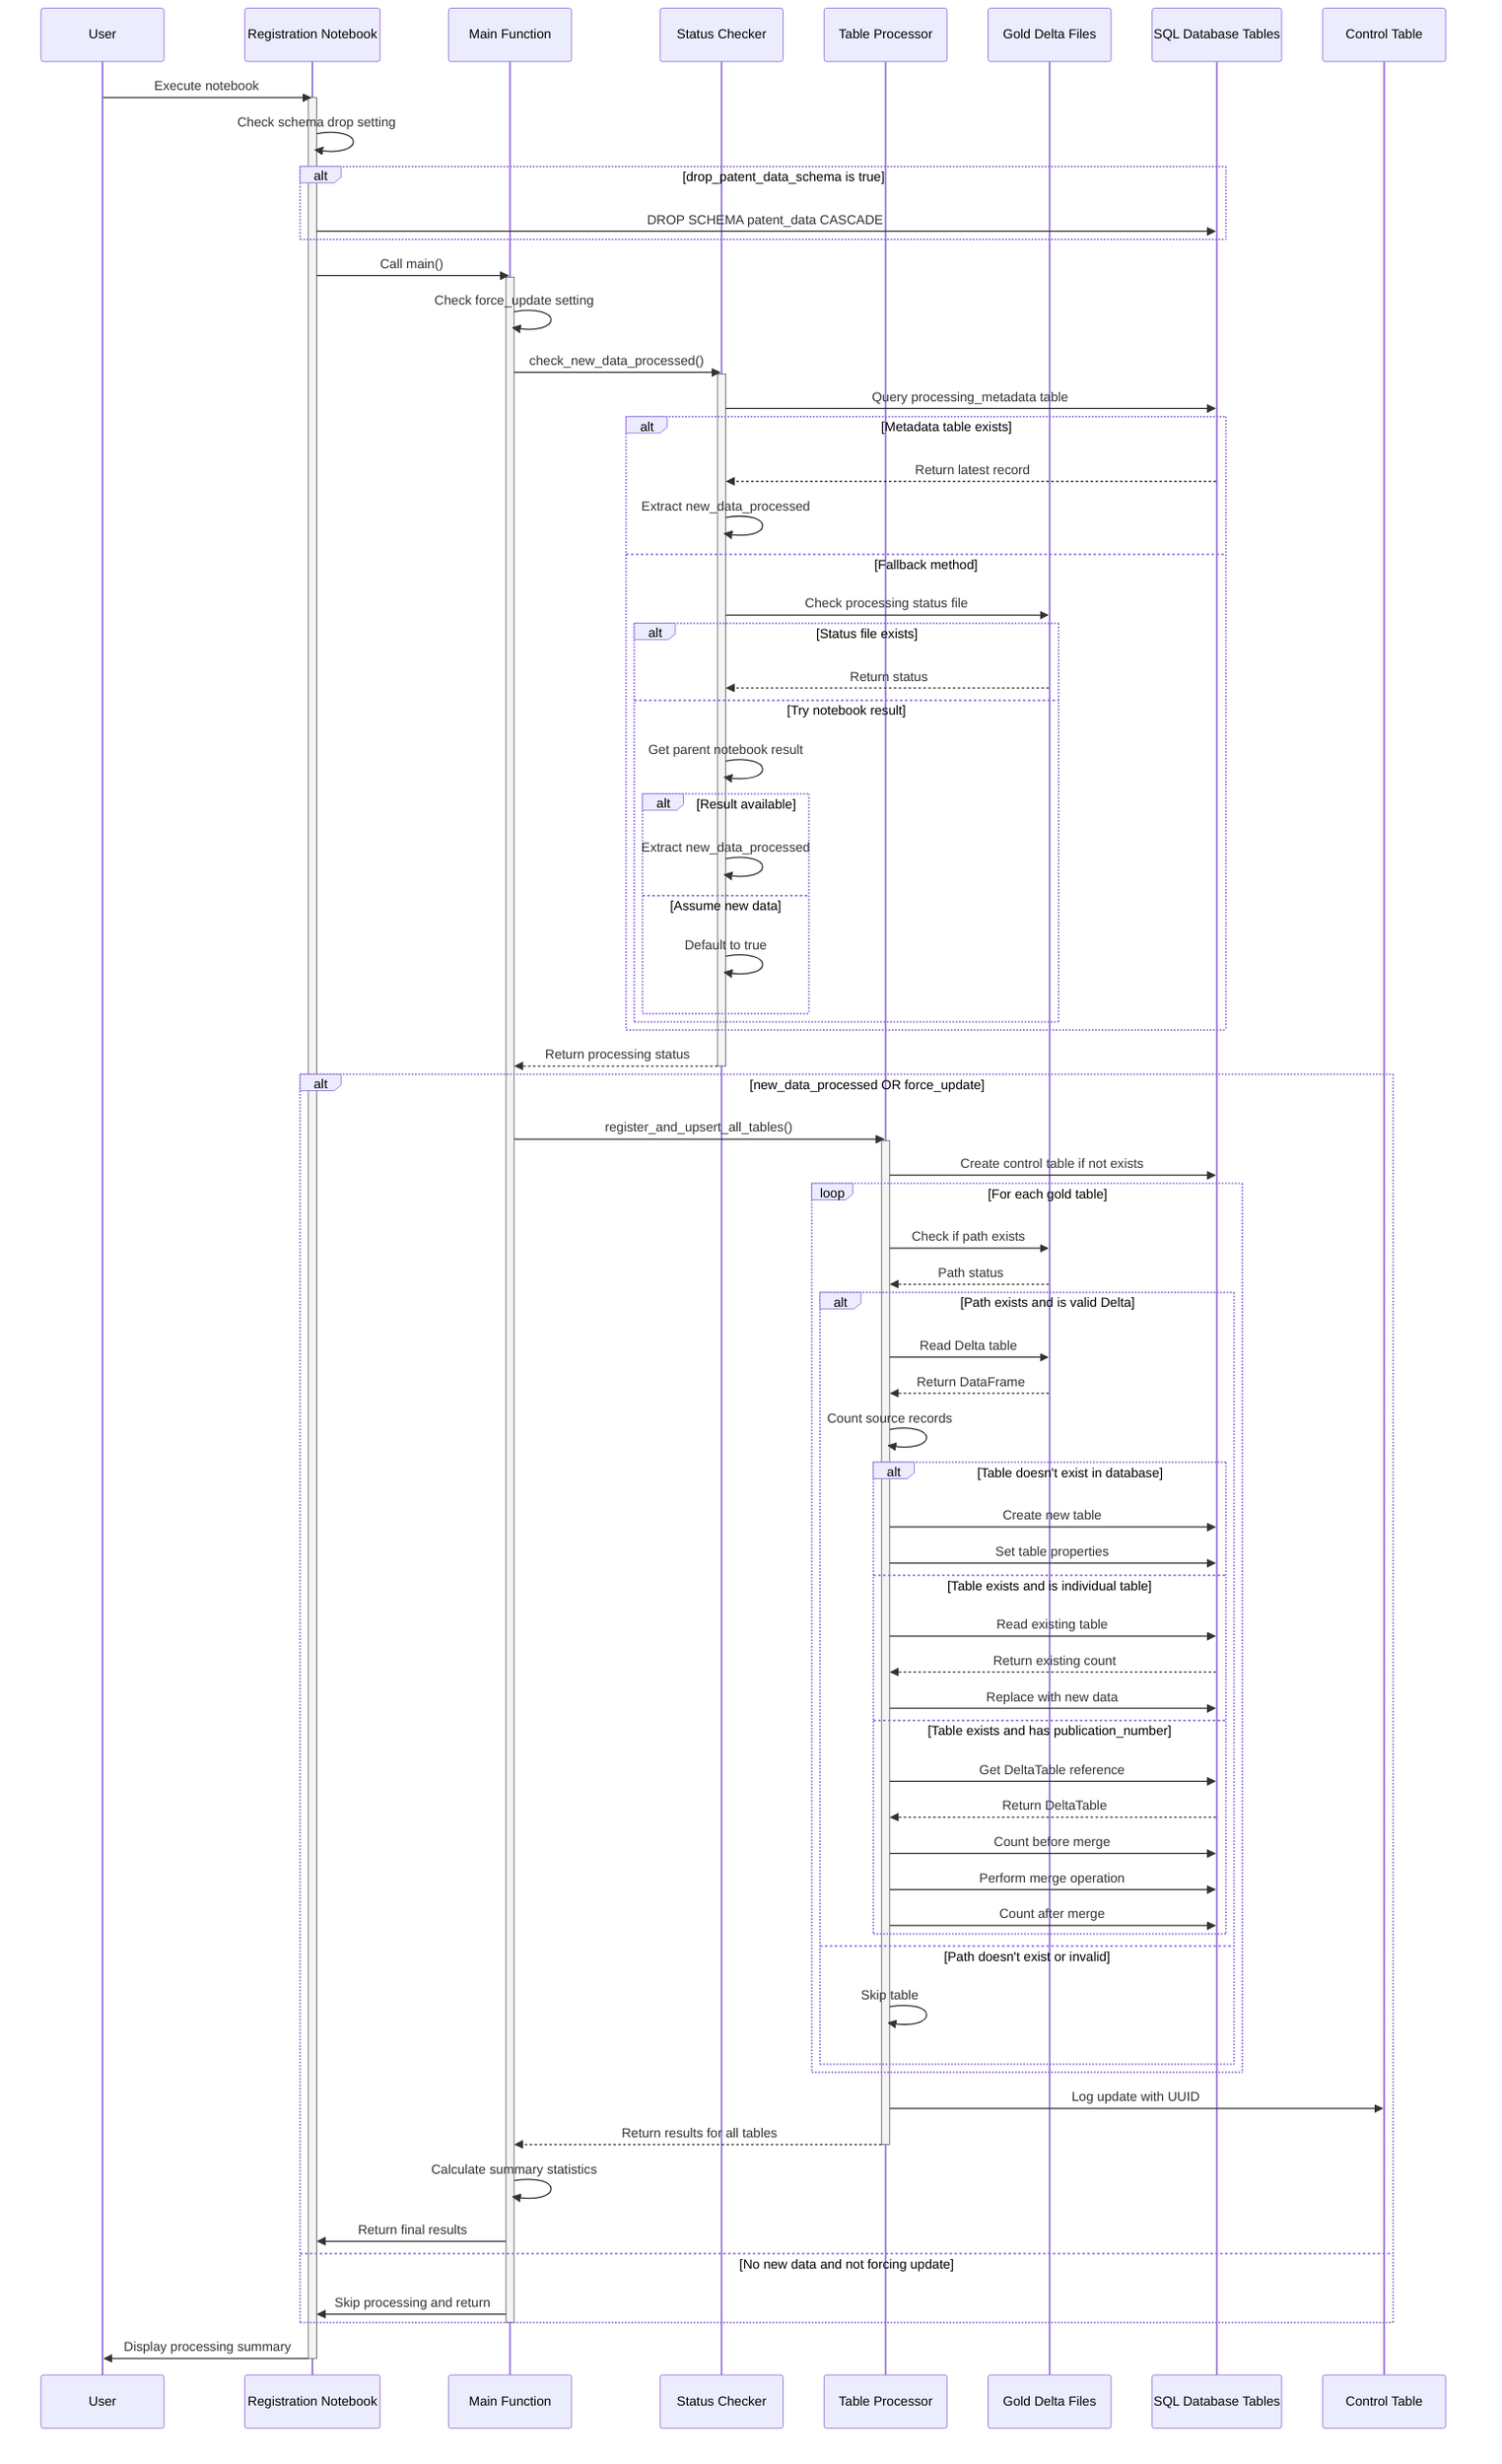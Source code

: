 sequenceDiagram
    participant User
    participant Notebook as Registration Notebook
    participant MainProcessor as Main Function
    participant StatusChecker as Status Checker
    participant Processor as Table Processor
    participant DeltaTables as Gold Delta Files
    participant SQLTables as SQL Database Tables
    participant ControlTable as Control Table

    User->>Notebook: Execute notebook
    activate Notebook
    
    Notebook->>Notebook: Check schema drop setting
    
    alt drop_patent_data_schema is true
        Notebook->>SQLTables: DROP SCHEMA patent_data CASCADE
    end
    
    Notebook->>MainProcessor: Call main()
    activate MainProcessor
    
    MainProcessor->>MainProcessor: Check force_update setting
    MainProcessor->>StatusChecker: check_new_data_processed()
    activate StatusChecker
    
    StatusChecker->>SQLTables: Query processing_metadata table
    alt Metadata table exists
        SQLTables-->>StatusChecker: Return latest record
        StatusChecker->>StatusChecker: Extract new_data_processed
    else Fallback method
        StatusChecker->>DeltaTables: Check processing status file
        alt Status file exists
            DeltaTables-->>StatusChecker: Return status
        else Try notebook result
            StatusChecker->>StatusChecker: Get parent notebook result
            alt Result available
                StatusChecker->>StatusChecker: Extract new_data_processed
            else Assume new data
                StatusChecker->>StatusChecker: Default to true
            end
        end
    end
    
    StatusChecker-->>MainProcessor: Return processing status
    deactivate StatusChecker
    
    alt new_data_processed OR force_update
        MainProcessor->>Processor: register_and_upsert_all_tables()
        activate Processor
        
        Processor->>SQLTables: Create control table if not exists
        
        loop For each gold table
            Processor->>DeltaTables: Check if path exists
            DeltaTables-->>Processor: Path status
            
            alt Path exists and is valid Delta
                Processor->>DeltaTables: Read Delta table
                DeltaTables-->>Processor: Return DataFrame
                Processor->>Processor: Count source records
                
                alt Table doesn't exist in database
                    Processor->>SQLTables: Create new table
                    Processor->>SQLTables: Set table properties
                else Table exists and is individual table
                    Processor->>SQLTables: Read existing table
                    SQLTables-->>Processor: Return existing count
                    Processor->>SQLTables: Replace with new data
                else Table exists and has publication_number
                    Processor->>SQLTables: Get DeltaTable reference
                    SQLTables-->>Processor: Return DeltaTable
                    Processor->>SQLTables: Count before merge
                    Processor->>SQLTables: Perform merge operation
                    Processor->>SQLTables: Count after merge
                end
            else Path doesn't exist or invalid
                Processor->>Processor: Skip table
            end
        end
        
        Processor->>ControlTable: Log update with UUID
        Processor-->>MainProcessor: Return results for all tables
        deactivate Processor
        
        MainProcessor->>MainProcessor: Calculate summary statistics
        MainProcessor->>Notebook: Return final results
    else No new data and not forcing update
        MainProcessor->>Notebook: Skip processing and return
    end
    
    deactivate MainProcessor
    Notebook->>User: Display processing summary
    deactivate Notebook
